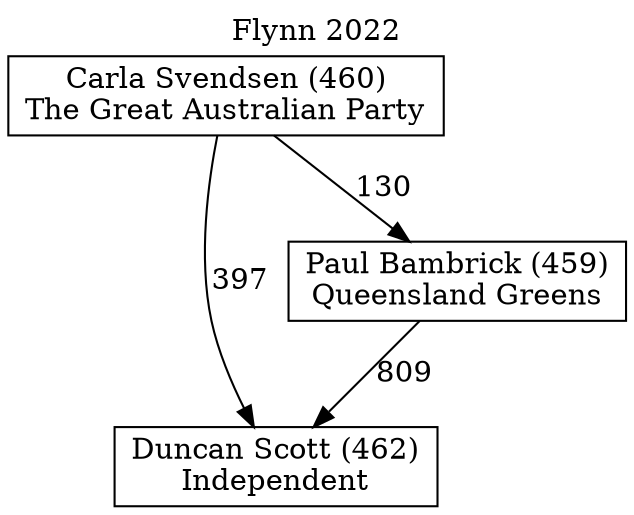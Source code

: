 // House preference flow
digraph "Duncan Scott (462)_Flynn_2022" {
	graph [label="Flynn 2022" labelloc=t mclimit=10]
	node [shape=box]
	"Duncan Scott (462)" [label="Duncan Scott (462)
Independent"]
	"Paul Bambrick (459)" [label="Paul Bambrick (459)
Queensland Greens"]
	"Carla Svendsen (460)" [label="Carla Svendsen (460)
The Great Australian Party"]
	"Paul Bambrick (459)" -> "Duncan Scott (462)" [label=809]
	"Carla Svendsen (460)" -> "Paul Bambrick (459)" [label=130]
	"Carla Svendsen (460)" -> "Duncan Scott (462)" [label=397]
}
